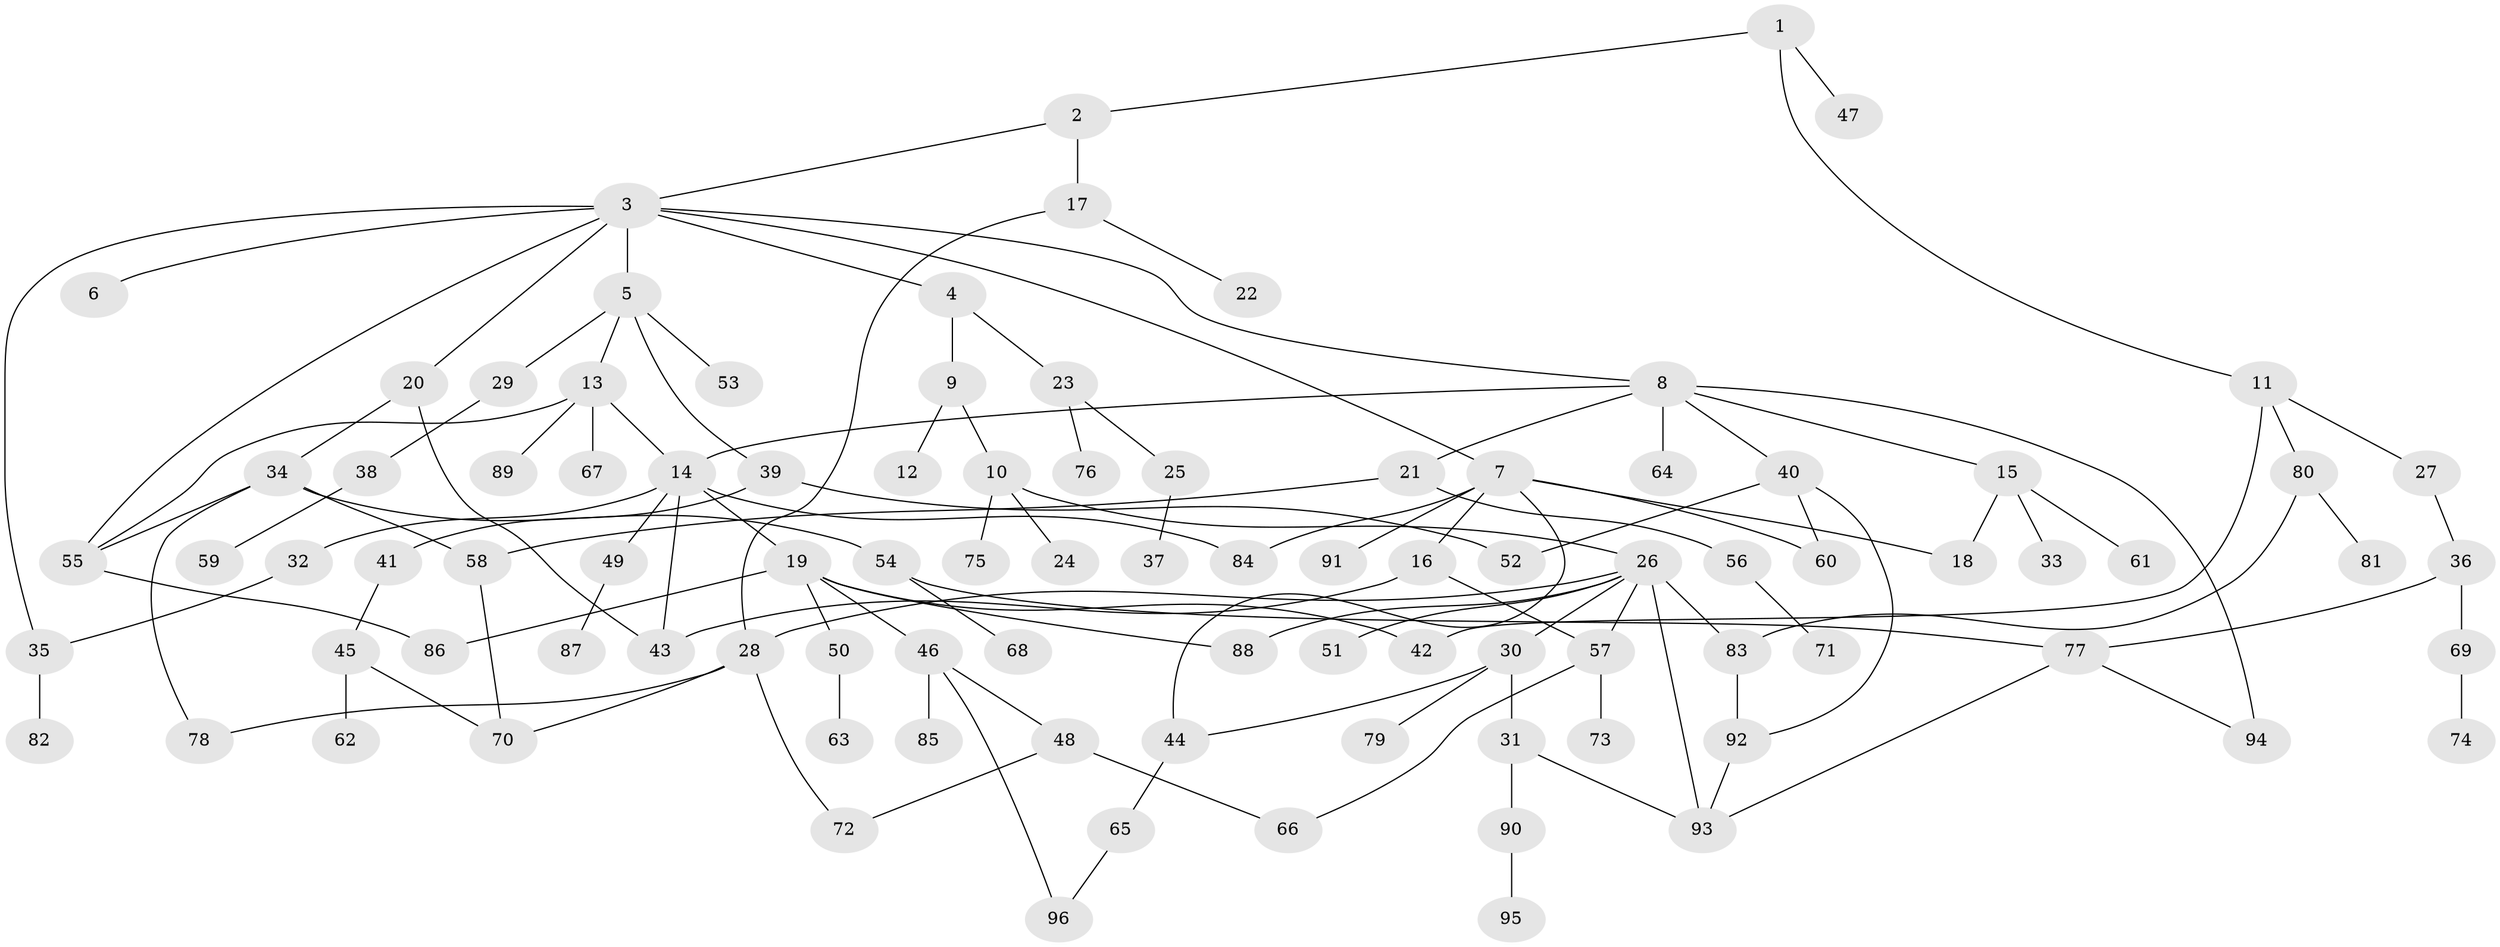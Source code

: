 // coarse degree distribution, {1: 0.3880597014925373, 5: 0.07462686567164178, 8: 0.04477611940298507, 6: 0.014925373134328358, 3: 0.14925373134328357, 2: 0.208955223880597, 4: 0.08955223880597014, 10: 0.014925373134328358, 11: 0.014925373134328358}
// Generated by graph-tools (version 1.1) at 2025/44/03/04/25 21:44:57]
// undirected, 96 vertices, 125 edges
graph export_dot {
graph [start="1"]
  node [color=gray90,style=filled];
  1;
  2;
  3;
  4;
  5;
  6;
  7;
  8;
  9;
  10;
  11;
  12;
  13;
  14;
  15;
  16;
  17;
  18;
  19;
  20;
  21;
  22;
  23;
  24;
  25;
  26;
  27;
  28;
  29;
  30;
  31;
  32;
  33;
  34;
  35;
  36;
  37;
  38;
  39;
  40;
  41;
  42;
  43;
  44;
  45;
  46;
  47;
  48;
  49;
  50;
  51;
  52;
  53;
  54;
  55;
  56;
  57;
  58;
  59;
  60;
  61;
  62;
  63;
  64;
  65;
  66;
  67;
  68;
  69;
  70;
  71;
  72;
  73;
  74;
  75;
  76;
  77;
  78;
  79;
  80;
  81;
  82;
  83;
  84;
  85;
  86;
  87;
  88;
  89;
  90;
  91;
  92;
  93;
  94;
  95;
  96;
  1 -- 2;
  1 -- 11;
  1 -- 47;
  2 -- 3;
  2 -- 17;
  3 -- 4;
  3 -- 5;
  3 -- 6;
  3 -- 7;
  3 -- 8;
  3 -- 20;
  3 -- 55;
  3 -- 35;
  4 -- 9;
  4 -- 23;
  5 -- 13;
  5 -- 29;
  5 -- 39;
  5 -- 53;
  7 -- 16;
  7 -- 60;
  7 -- 84;
  7 -- 91;
  7 -- 18;
  7 -- 44;
  8 -- 15;
  8 -- 21;
  8 -- 40;
  8 -- 64;
  8 -- 94;
  8 -- 14;
  9 -- 10;
  9 -- 12;
  10 -- 24;
  10 -- 26;
  10 -- 75;
  11 -- 27;
  11 -- 80;
  11 -- 42;
  13 -- 14;
  13 -- 67;
  13 -- 89;
  13 -- 55;
  14 -- 19;
  14 -- 32;
  14 -- 43;
  14 -- 49;
  14 -- 84;
  15 -- 18;
  15 -- 33;
  15 -- 61;
  16 -- 43;
  16 -- 57;
  17 -- 22;
  17 -- 28;
  19 -- 42;
  19 -- 46;
  19 -- 50;
  19 -- 86;
  19 -- 88;
  20 -- 34;
  20 -- 43;
  21 -- 56;
  21 -- 58;
  23 -- 25;
  23 -- 76;
  25 -- 37;
  26 -- 28;
  26 -- 30;
  26 -- 51;
  26 -- 57;
  26 -- 88;
  26 -- 93;
  26 -- 83;
  27 -- 36;
  28 -- 72;
  28 -- 78;
  28 -- 70;
  29 -- 38;
  30 -- 31;
  30 -- 44;
  30 -- 79;
  31 -- 90;
  31 -- 93;
  32 -- 35;
  34 -- 54;
  34 -- 58;
  34 -- 78;
  34 -- 55;
  35 -- 82;
  36 -- 69;
  36 -- 77;
  38 -- 59;
  39 -- 41;
  39 -- 52;
  40 -- 52;
  40 -- 92;
  40 -- 60;
  41 -- 45;
  44 -- 65;
  45 -- 62;
  45 -- 70;
  46 -- 48;
  46 -- 85;
  46 -- 96;
  48 -- 72;
  48 -- 66;
  49 -- 87;
  50 -- 63;
  54 -- 68;
  54 -- 77;
  55 -- 86;
  56 -- 71;
  57 -- 66;
  57 -- 73;
  58 -- 70;
  65 -- 96;
  69 -- 74;
  77 -- 94;
  77 -- 93;
  80 -- 81;
  80 -- 83;
  83 -- 92;
  90 -- 95;
  92 -- 93;
}

